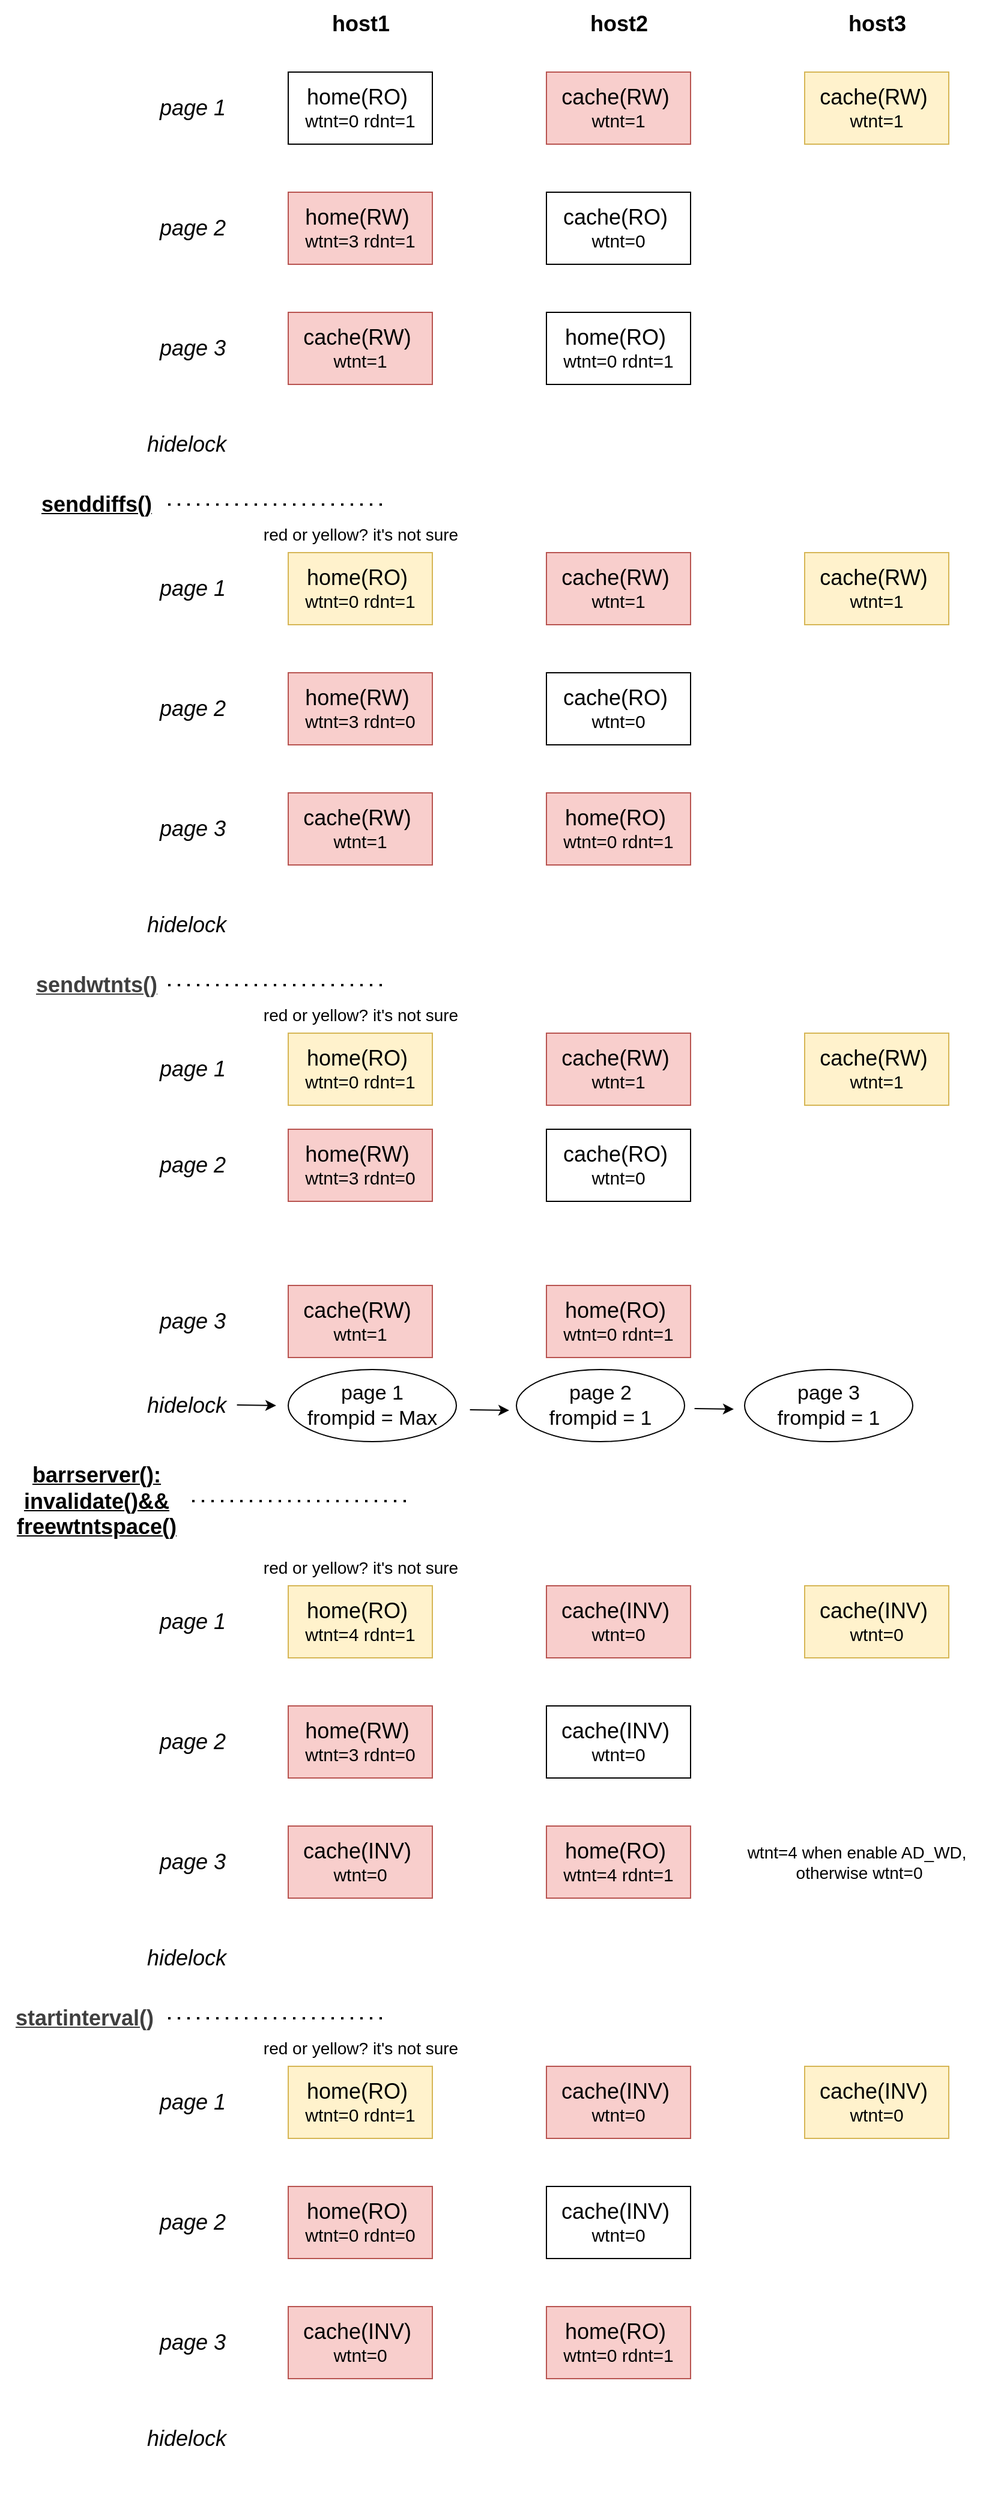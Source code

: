 <mxfile version="26.1.1">
  <diagram id="SXpoONtn-O-yAB3juRxI" name="第 1 页">
    <mxGraphModel dx="2632" dy="1478" grid="1" gridSize="10" guides="1" tooltips="1" connect="1" arrows="1" fold="1" page="1" pageScale="1" pageWidth="850" pageHeight="1100" math="0" shadow="0">
      <root>
        <mxCell id="0" />
        <mxCell id="1" parent="0" />
        <mxCell id="16" value="&lt;font style=&quot;font-size: 18px;&quot;&gt;&lt;b&gt;&lt;u&gt;senddiffs()&lt;/u&gt;&lt;/b&gt;&lt;/font&gt;" style="text;html=1;align=center;verticalAlign=middle;resizable=0;points=[];autosize=1;strokeColor=none;fillColor=none;" parent="1" vertex="1">
          <mxGeometry x="30" y="480" width="120" height="40" as="geometry" />
        </mxCell>
        <mxCell id="33" value="" style="group" parent="1" vertex="1" connectable="0">
          <mxGeometry x="120" y="80" width="680" height="390" as="geometry" />
        </mxCell>
        <mxCell id="15" value="" style="group" parent="33" vertex="1" connectable="0">
          <mxGeometry x="10" width="670" height="320" as="geometry" />
        </mxCell>
        <mxCell id="4" value="&lt;font style=&quot;font-size: 18px;&quot;&gt;&lt;b&gt;host1&lt;/b&gt;&lt;/font&gt;" style="text;html=1;align=center;verticalAlign=middle;resizable=0;points=[];autosize=1;strokeColor=none;fillColor=none;" parent="15" vertex="1">
          <mxGeometry x="145" width="70" height="40" as="geometry" />
        </mxCell>
        <mxCell id="7" value="&lt;font style=&quot;font-size: 18px;&quot;&gt;&lt;b&gt;host2&lt;/b&gt;&lt;/font&gt;&lt;span style=&quot;font-family: monospace; font-size: 0px; text-align: start;&quot;&gt;%3CmxGraphModel%3E%3Croot%3E%3CmxCell%20id%3D%220%22%2F%3E%3CmxCell%20id%3D%221%22%20parent%3D%220%22%2F%3E%3CmxCell%20id%3D%222%22%20value%3D%22%26lt%3Bfont%20style%3D%26quot%3Bfont-size%3A%2018px%3B%26quot%3B%26gt%3B%26lt%3Bb%26gt%3Bhost1%26lt%3B%2Fb%26gt%3B%26lt%3B%2Ffont%26gt%3B%22%20style%3D%22text%3Bhtml%3D1%3Balign%3Dcenter%3BverticalAlign%3Dmiddle%3Bresizable%3D0%3Bpoints%3D%5B%5D%3Bautosize%3D1%3BstrokeColor%3Dnone%3BfillColor%3Dnone%3B%22%20vertex%3D%221%22%20parent%3D%221%22%3E%3CmxGeometry%20x%3D%22175%22%20y%3D%2290%22%20width%3D%2270%22%20height%3D%2240%22%20as%3D%22geometry%22%2F%3E%3C%2FmxCell%3E%3C%2Froot%3E%3C%2FmxGraphModel%3E&lt;/span&gt;" style="text;html=1;align=center;verticalAlign=middle;resizable=0;points=[];autosize=1;strokeColor=none;fillColor=none;" parent="15" vertex="1">
          <mxGeometry x="360" width="70" height="40" as="geometry" />
        </mxCell>
        <mxCell id="8" value="&lt;font style=&quot;font-size: 18px;&quot;&gt;&lt;b&gt;host3&lt;/b&gt;&lt;/font&gt;" style="text;html=1;align=center;verticalAlign=middle;resizable=0;points=[];autosize=1;strokeColor=none;fillColor=none;" parent="15" vertex="1">
          <mxGeometry x="575" width="70" height="40" as="geometry" />
        </mxCell>
        <mxCell id="32" value="" style="group" parent="15" vertex="1" connectable="0">
          <mxGeometry y="60" width="670" height="260" as="geometry" />
        </mxCell>
        <mxCell id="2" value="&lt;font style=&quot;font-size: 18px;&quot;&gt;home(RO)&amp;nbsp;&lt;/font&gt;&lt;div&gt;&lt;font style=&quot;font-size: 15px;&quot;&gt;wtnt=0 rdnt=1&lt;/font&gt;&lt;/div&gt;" style="rounded=0;whiteSpace=wrap;html=1;" parent="32" vertex="1">
          <mxGeometry x="120" width="120" height="60" as="geometry" />
        </mxCell>
        <mxCell id="3" value="&lt;font style=&quot;font-size: 18px;&quot;&gt;&lt;i&gt;page 1&lt;/i&gt;&lt;/font&gt;" style="text;html=1;align=center;verticalAlign=middle;resizable=0;points=[];autosize=1;strokeColor=none;fillColor=none;" parent="32" vertex="1">
          <mxGeometry y="10" width="80" height="40" as="geometry" />
        </mxCell>
        <mxCell id="5" value="&lt;font style=&quot;font-size: 18px;&quot;&gt;cache(RW)&amp;nbsp;&lt;/font&gt;&lt;div&gt;&lt;font style=&quot;font-size: 15px;&quot;&gt;wtnt=1&lt;/font&gt;&lt;/div&gt;" style="rounded=0;whiteSpace=wrap;html=1;fillColor=#f8cecc;strokeColor=#b85450;" parent="32" vertex="1">
          <mxGeometry x="335" width="120" height="60" as="geometry" />
        </mxCell>
        <mxCell id="6" value="&lt;font style=&quot;font-size: 18px;&quot;&gt;cache(RW)&amp;nbsp;&lt;/font&gt;&lt;div&gt;&lt;font style=&quot;font-size: 15px;&quot;&gt;wtnt=1&lt;/font&gt;&lt;/div&gt;" style="rounded=0;whiteSpace=wrap;html=1;fillColor=#fff2cc;strokeColor=#d6b656;" parent="32" vertex="1">
          <mxGeometry x="550" width="120" height="60" as="geometry" />
        </mxCell>
        <mxCell id="9" value="&lt;font style=&quot;font-size: 18px;&quot;&gt;home(RW)&amp;nbsp;&lt;/font&gt;&lt;div&gt;&lt;font style=&quot;font-size: 15px;&quot;&gt;wtnt=3 rdnt=1&lt;/font&gt;&lt;/div&gt;" style="rounded=0;whiteSpace=wrap;html=1;fillColor=#f8cecc;strokeColor=#b85450;" parent="32" vertex="1">
          <mxGeometry x="120" y="100" width="120" height="60" as="geometry" />
        </mxCell>
        <mxCell id="10" value="&lt;font style=&quot;font-size: 18px;&quot;&gt;&lt;i&gt;page 2&lt;/i&gt;&lt;/font&gt;" style="text;html=1;align=center;verticalAlign=middle;resizable=0;points=[];autosize=1;strokeColor=none;fillColor=none;" parent="32" vertex="1">
          <mxGeometry y="110" width="80" height="40" as="geometry" />
        </mxCell>
        <mxCell id="11" value="&lt;font style=&quot;font-size: 18px;&quot;&gt;cache(RO)&amp;nbsp;&lt;/font&gt;&lt;div&gt;&lt;font style=&quot;font-size: 15px;&quot;&gt;wtnt=0&lt;/font&gt;&lt;/div&gt;" style="rounded=0;whiteSpace=wrap;html=1;" parent="32" vertex="1">
          <mxGeometry x="335" y="100" width="120" height="60" as="geometry" />
        </mxCell>
        <mxCell id="12" value="&lt;font style=&quot;font-size: 18px;&quot;&gt;home(RO)&amp;nbsp;&lt;/font&gt;&lt;div&gt;&lt;font style=&quot;font-size: 15px;&quot;&gt;wtnt=0 rdnt=1&lt;/font&gt;&lt;/div&gt;" style="rounded=0;whiteSpace=wrap;html=1;" parent="32" vertex="1">
          <mxGeometry x="335" y="200" width="120" height="60" as="geometry" />
        </mxCell>
        <mxCell id="13" value="&lt;font style=&quot;font-size: 18px;&quot;&gt;&lt;i&gt;page 3&lt;/i&gt;&lt;/font&gt;" style="text;html=1;align=center;verticalAlign=middle;resizable=0;points=[];autosize=1;strokeColor=none;fillColor=none;" parent="32" vertex="1">
          <mxGeometry y="210" width="80" height="40" as="geometry" />
        </mxCell>
        <mxCell id="14" value="&lt;font style=&quot;font-size: 18px;&quot;&gt;cache(RW)&amp;nbsp;&lt;/font&gt;&lt;div&gt;&lt;font style=&quot;font-size: 15px;&quot;&gt;wtnt=1&lt;/font&gt;&lt;/div&gt;" style="rounded=0;whiteSpace=wrap;html=1;fillColor=#f8cecc;strokeColor=#b85450;" parent="32" vertex="1">
          <mxGeometry x="120" y="200" width="120" height="60" as="geometry" />
        </mxCell>
        <mxCell id="31" value="&lt;font style=&quot;font-size: 18px;&quot;&gt;&lt;i&gt;hidelock&lt;/i&gt;&lt;/font&gt;" style="text;html=1;align=center;verticalAlign=middle;resizable=0;points=[];autosize=1;strokeColor=none;fillColor=none;" parent="33" vertex="1">
          <mxGeometry y="350" width="90" height="40" as="geometry" />
        </mxCell>
        <mxCell id="pj5GS2XVRTdCzJJkZEOm-188" value="" style="endArrow=none;dashed=1;html=1;dashPattern=1 3;strokeWidth=2;rounded=0;" edge="1" parent="33">
          <mxGeometry width="50" height="50" relative="1" as="geometry">
            <mxPoint x="30" y="420" as="sourcePoint" />
            <mxPoint x="210" y="420" as="targetPoint" />
          </mxGeometry>
        </mxCell>
        <mxCell id="34" value="" style="group;" parent="1" vertex="1" connectable="0">
          <mxGeometry x="120" y="480" width="680" height="390" as="geometry" />
        </mxCell>
        <mxCell id="35" value="" style="group" parent="34" vertex="1" connectable="0">
          <mxGeometry x="10" width="670" height="320" as="geometry" />
        </mxCell>
        <mxCell id="39" value="" style="group" parent="35" vertex="1" connectable="0">
          <mxGeometry y="60" width="670" height="260" as="geometry" />
        </mxCell>
        <mxCell id="40" value="&lt;font style=&quot;font-size: 18px;&quot;&gt;home(RO)&amp;nbsp;&lt;/font&gt;&lt;div&gt;&lt;font style=&quot;font-size: 15px;&quot;&gt;wtnt=0 rdnt=1&lt;/font&gt;&lt;/div&gt;" style="rounded=0;whiteSpace=wrap;html=1;fillColor=#fff2cc;strokeColor=#d6b656;" parent="39" vertex="1">
          <mxGeometry x="120" width="120" height="60" as="geometry" />
        </mxCell>
        <mxCell id="41" value="&lt;font style=&quot;font-size: 18px;&quot;&gt;&lt;i&gt;page 1&lt;/i&gt;&lt;/font&gt;" style="text;html=1;align=center;verticalAlign=middle;resizable=0;points=[];autosize=1;strokeColor=none;fillColor=none;" parent="39" vertex="1">
          <mxGeometry y="10" width="80" height="40" as="geometry" />
        </mxCell>
        <mxCell id="42" value="&lt;font style=&quot;font-size: 18px;&quot;&gt;cache(RW)&amp;nbsp;&lt;/font&gt;&lt;div&gt;&lt;font style=&quot;font-size: 15px;&quot;&gt;wtnt=1&lt;/font&gt;&lt;/div&gt;" style="rounded=0;whiteSpace=wrap;html=1;fillColor=#f8cecc;strokeColor=#b85450;" parent="39" vertex="1">
          <mxGeometry x="335" width="120" height="60" as="geometry" />
        </mxCell>
        <mxCell id="43" value="&lt;font style=&quot;font-size: 18px;&quot;&gt;cache(RW)&amp;nbsp;&lt;/font&gt;&lt;div&gt;&lt;font style=&quot;font-size: 15px;&quot;&gt;wtnt=1&lt;/font&gt;&lt;/div&gt;" style="rounded=0;whiteSpace=wrap;html=1;fillColor=#fff2cc;strokeColor=#d6b656;" parent="39" vertex="1">
          <mxGeometry x="550" width="120" height="60" as="geometry" />
        </mxCell>
        <mxCell id="44" value="&lt;font style=&quot;font-size: 18px;&quot;&gt;home(RW)&amp;nbsp;&lt;/font&gt;&lt;div&gt;&lt;font style=&quot;font-size: 15px;&quot;&gt;wtnt=3 rdnt=0&lt;/font&gt;&lt;/div&gt;" style="rounded=0;whiteSpace=wrap;html=1;fillColor=#f8cecc;strokeColor=#b85450;" parent="39" vertex="1">
          <mxGeometry x="120" y="100" width="120" height="60" as="geometry" />
        </mxCell>
        <mxCell id="45" value="&lt;font style=&quot;font-size: 18px;&quot;&gt;&lt;i&gt;page 2&lt;/i&gt;&lt;/font&gt;" style="text;html=1;align=center;verticalAlign=middle;resizable=0;points=[];autosize=1;strokeColor=none;fillColor=none;" parent="39" vertex="1">
          <mxGeometry y="110" width="80" height="40" as="geometry" />
        </mxCell>
        <mxCell id="46" value="&lt;font style=&quot;font-size: 18px;&quot;&gt;cache(RO)&amp;nbsp;&lt;/font&gt;&lt;div&gt;&lt;font style=&quot;font-size: 15px;&quot;&gt;wtnt=0&lt;/font&gt;&lt;/div&gt;" style="rounded=0;whiteSpace=wrap;html=1;" parent="39" vertex="1">
          <mxGeometry x="335" y="100" width="120" height="60" as="geometry" />
        </mxCell>
        <mxCell id="47" value="&lt;font style=&quot;font-size: 18px;&quot;&gt;home(RO)&amp;nbsp;&lt;/font&gt;&lt;div&gt;&lt;font style=&quot;font-size: 15px;&quot;&gt;wtnt=0 rdnt=1&lt;/font&gt;&lt;/div&gt;" style="rounded=0;whiteSpace=wrap;html=1;fillColor=#f8cecc;strokeColor=#b85450;" parent="39" vertex="1">
          <mxGeometry x="335" y="200" width="120" height="60" as="geometry" />
        </mxCell>
        <mxCell id="48" value="&lt;font style=&quot;font-size: 18px;&quot;&gt;&lt;i&gt;page 3&lt;/i&gt;&lt;/font&gt;" style="text;html=1;align=center;verticalAlign=middle;resizable=0;points=[];autosize=1;strokeColor=none;fillColor=none;" parent="39" vertex="1">
          <mxGeometry y="210" width="80" height="40" as="geometry" />
        </mxCell>
        <mxCell id="49" value="&lt;font style=&quot;font-size: 18px;&quot;&gt;cache(RW)&amp;nbsp;&lt;/font&gt;&lt;div&gt;&lt;font style=&quot;font-size: 15px;&quot;&gt;wtnt=1&lt;/font&gt;&lt;/div&gt;" style="rounded=0;whiteSpace=wrap;html=1;fillColor=#f8cecc;strokeColor=#b85450;" parent="39" vertex="1">
          <mxGeometry x="120" y="200" width="120" height="60" as="geometry" />
        </mxCell>
        <mxCell id="51" value="&lt;font style=&quot;font-size: 14px;&quot;&gt;red or yellow? it&#39;s not sure&lt;/font&gt;" style="text;html=1;align=center;verticalAlign=middle;resizable=0;points=[];autosize=1;strokeColor=none;fillColor=none;" parent="35" vertex="1">
          <mxGeometry x="85" y="30" width="190" height="30" as="geometry" />
        </mxCell>
        <mxCell id="50" value="&lt;font style=&quot;font-size: 18px;&quot;&gt;&lt;i&gt;hidelock&lt;/i&gt;&lt;/font&gt;" style="text;html=1;align=center;verticalAlign=middle;resizable=0;points=[];autosize=1;strokeColor=none;fillColor=none;" parent="34" vertex="1">
          <mxGeometry y="350" width="90" height="40" as="geometry" />
        </mxCell>
        <mxCell id="52" value="&lt;b style=&quot;color: rgb(63, 63, 63); scrollbar-color: light-dark(#e2e2e2, #4b4b4b)&lt;br/&gt;&#x9;&#x9;&#x9;&#x9;&#x9;light-dark(#fbfbfb, var(--dark-panel-color)); font-size: 18px;&quot;&gt;&lt;u style=&quot;scrollbar-color: light-dark(#e2e2e2, #4b4b4b)&lt;br/&gt;&#x9;&#x9;&#x9;&#x9;&#x9;light-dark(#fbfbfb, var(--dark-panel-color));&quot;&gt;sendwtnts()&lt;/u&gt;&lt;/b&gt;" style="text;html=1;align=center;verticalAlign=middle;resizable=0;points=[];autosize=1;strokeColor=none;fillColor=none;" parent="1" vertex="1">
          <mxGeometry x="30" y="880" width="120" height="40" as="geometry" />
        </mxCell>
        <mxCell id="111" value="" style="group" parent="1" vertex="1" connectable="0">
          <mxGeometry x="120" y="880" width="680" height="410" as="geometry" />
        </mxCell>
        <mxCell id="53" value="" style="group;" parent="111" vertex="1" connectable="0">
          <mxGeometry width="680" height="410" as="geometry" />
        </mxCell>
        <mxCell id="54" value="" style="group" parent="53" vertex="1" connectable="0">
          <mxGeometry x="10" width="670" height="320" as="geometry" />
        </mxCell>
        <mxCell id="58" value="" style="group" parent="54" vertex="1" connectable="0">
          <mxGeometry y="60" width="670" height="260" as="geometry" />
        </mxCell>
        <mxCell id="59" value="&lt;font style=&quot;font-size: 18px;&quot;&gt;home(RO)&amp;nbsp;&lt;/font&gt;&lt;div&gt;&lt;font style=&quot;font-size: 15px;&quot;&gt;wtnt=0 rdnt=1&lt;/font&gt;&lt;/div&gt;" style="rounded=0;whiteSpace=wrap;html=1;fillColor=#fff2cc;strokeColor=#d6b656;" parent="58" vertex="1">
          <mxGeometry x="120" width="120" height="60" as="geometry" />
        </mxCell>
        <mxCell id="60" value="&lt;font style=&quot;font-size: 18px;&quot;&gt;&lt;i&gt;page 1&lt;/i&gt;&lt;/font&gt;" style="text;html=1;align=center;verticalAlign=middle;resizable=0;points=[];autosize=1;strokeColor=none;fillColor=none;" parent="58" vertex="1">
          <mxGeometry y="10" width="80" height="40" as="geometry" />
        </mxCell>
        <mxCell id="61" value="&lt;font style=&quot;font-size: 18px;&quot;&gt;cache(RW)&amp;nbsp;&lt;/font&gt;&lt;div&gt;&lt;font style=&quot;font-size: 15px;&quot;&gt;wtnt=1&lt;/font&gt;&lt;/div&gt;" style="rounded=0;whiteSpace=wrap;html=1;fillColor=#f8cecc;strokeColor=#b85450;" parent="58" vertex="1">
          <mxGeometry x="335" width="120" height="60" as="geometry" />
        </mxCell>
        <mxCell id="62" value="&lt;font style=&quot;font-size: 18px;&quot;&gt;cache(RW)&amp;nbsp;&lt;/font&gt;&lt;div&gt;&lt;font style=&quot;font-size: 15px;&quot;&gt;wtnt=1&lt;/font&gt;&lt;/div&gt;" style="rounded=0;whiteSpace=wrap;html=1;fillColor=#fff2cc;strokeColor=#d6b656;" parent="58" vertex="1">
          <mxGeometry x="550" width="120" height="60" as="geometry" />
        </mxCell>
        <mxCell id="63" value="&lt;font style=&quot;font-size: 18px;&quot;&gt;home(RW)&amp;nbsp;&lt;/font&gt;&lt;div&gt;&lt;font style=&quot;font-size: 15px;&quot;&gt;wtnt=3 rdnt=0&lt;/font&gt;&lt;/div&gt;" style="rounded=0;whiteSpace=wrap;html=1;fillColor=#f8cecc;strokeColor=#b85450;" parent="58" vertex="1">
          <mxGeometry x="120" y="80" width="120" height="60" as="geometry" />
        </mxCell>
        <mxCell id="64" value="&lt;font style=&quot;font-size: 18px;&quot;&gt;&lt;i&gt;page 2&lt;/i&gt;&lt;/font&gt;" style="text;html=1;align=center;verticalAlign=middle;resizable=0;points=[];autosize=1;strokeColor=none;fillColor=none;" parent="58" vertex="1">
          <mxGeometry y="90" width="80" height="40" as="geometry" />
        </mxCell>
        <mxCell id="65" value="&lt;font style=&quot;font-size: 18px;&quot;&gt;cache(RO)&amp;nbsp;&lt;/font&gt;&lt;div&gt;&lt;font style=&quot;font-size: 15px;&quot;&gt;wtnt=0&lt;/font&gt;&lt;/div&gt;" style="rounded=0;whiteSpace=wrap;html=1;" parent="58" vertex="1">
          <mxGeometry x="335" y="80" width="120" height="60" as="geometry" />
        </mxCell>
        <mxCell id="66" value="&lt;font style=&quot;font-size: 18px;&quot;&gt;home(RO)&amp;nbsp;&lt;/font&gt;&lt;div&gt;&lt;font style=&quot;font-size: 15px;&quot;&gt;wtnt=0 rdnt=1&lt;/font&gt;&lt;/div&gt;" style="rounded=0;whiteSpace=wrap;html=1;fillColor=#f8cecc;strokeColor=#b85450;" parent="58" vertex="1">
          <mxGeometry x="335" y="210" width="120" height="60" as="geometry" />
        </mxCell>
        <mxCell id="67" value="&lt;font style=&quot;font-size: 18px;&quot;&gt;&lt;i&gt;page 3&lt;/i&gt;&lt;/font&gt;" style="text;html=1;align=center;verticalAlign=middle;resizable=0;points=[];autosize=1;strokeColor=none;fillColor=none;" parent="58" vertex="1">
          <mxGeometry y="220" width="80" height="40" as="geometry" />
        </mxCell>
        <mxCell id="68" value="&lt;font style=&quot;font-size: 18px;&quot;&gt;cache(RW)&amp;nbsp;&lt;/font&gt;&lt;div&gt;&lt;font style=&quot;font-size: 15px;&quot;&gt;wtnt=1&lt;/font&gt;&lt;/div&gt;" style="rounded=0;whiteSpace=wrap;html=1;fillColor=#f8cecc;strokeColor=#b85450;" parent="58" vertex="1">
          <mxGeometry x="120" y="210" width="120" height="60" as="geometry" />
        </mxCell>
        <mxCell id="69" value="&lt;font style=&quot;font-size: 14px;&quot;&gt;red or yellow? it&#39;s not sure&lt;/font&gt;" style="text;html=1;align=center;verticalAlign=middle;resizable=0;points=[];autosize=1;strokeColor=none;fillColor=none;" parent="54" vertex="1">
          <mxGeometry x="85" y="30" width="190" height="30" as="geometry" />
        </mxCell>
        <mxCell id="pj5GS2XVRTdCzJJkZEOm-189" value="" style="endArrow=none;dashed=1;html=1;dashPattern=1 3;strokeWidth=2;rounded=0;" edge="1" parent="54">
          <mxGeometry width="50" height="50" relative="1" as="geometry">
            <mxPoint x="20" y="20" as="sourcePoint" />
            <mxPoint x="200" y="20" as="targetPoint" />
          </mxGeometry>
        </mxCell>
        <mxCell id="70" value="&lt;font style=&quot;font-size: 18px;&quot;&gt;&lt;i&gt;hidelock&lt;/i&gt;&lt;/font&gt;" style="text;html=1;align=center;verticalAlign=middle;resizable=0;points=[];autosize=1;strokeColor=none;fillColor=none;" parent="53" vertex="1">
          <mxGeometry y="350" width="90" height="40" as="geometry" />
        </mxCell>
        <mxCell id="71" value="" style="endArrow=classic;html=1;exitX=0.97;exitY=0.6;exitDx=0;exitDy=0;exitPerimeter=0;" parent="53" edge="1">
          <mxGeometry width="50" height="50" relative="1" as="geometry">
            <mxPoint x="87.3" y="369.5" as="sourcePoint" />
            <mxPoint x="120" y="370" as="targetPoint" />
          </mxGeometry>
        </mxCell>
        <mxCell id="78" value="&lt;font style=&quot;font-size: 17px;&quot;&gt;page 1&lt;/font&gt;&lt;div&gt;&lt;font style=&quot;font-size: 17px;&quot;&gt;frompid = Max&lt;/font&gt;&lt;/div&gt;" style="ellipse;whiteSpace=wrap;html=1;" parent="53" vertex="1">
          <mxGeometry x="130" y="340" width="140" height="60" as="geometry" />
        </mxCell>
        <mxCell id="79" value="&lt;font style=&quot;font-size: 17px;&quot;&gt;page 2&lt;/font&gt;&lt;div&gt;&lt;font style=&quot;font-size: 17px;&quot;&gt;frompid = 1&lt;/font&gt;&lt;/div&gt;" style="ellipse;whiteSpace=wrap;html=1;" parent="53" vertex="1">
          <mxGeometry x="320" y="340" width="140" height="60" as="geometry" />
        </mxCell>
        <mxCell id="80" value="&lt;font style=&quot;font-size: 17px;&quot;&gt;page 3&lt;/font&gt;&lt;div&gt;&lt;font style=&quot;font-size: 17px;&quot;&gt;frompid = 1&lt;/font&gt;&lt;/div&gt;" style="ellipse;whiteSpace=wrap;html=1;" parent="53" vertex="1">
          <mxGeometry x="510" y="340" width="140" height="60" as="geometry" />
        </mxCell>
        <mxCell id="87" value="" style="endArrow=classic;html=1;exitX=0.97;exitY=0.6;exitDx=0;exitDy=0;exitPerimeter=0;" parent="111" edge="1">
          <mxGeometry width="50" height="50" relative="1" as="geometry">
            <mxPoint x="281.3" y="373.5" as="sourcePoint" />
            <mxPoint x="314" y="374" as="targetPoint" />
          </mxGeometry>
        </mxCell>
        <mxCell id="88" value="" style="endArrow=classic;html=1;exitX=0.97;exitY=0.6;exitDx=0;exitDy=0;exitPerimeter=0;" parent="111" edge="1">
          <mxGeometry width="50" height="50" relative="1" as="geometry">
            <mxPoint x="468.3" y="372.5" as="sourcePoint" />
            <mxPoint x="501" y="373" as="targetPoint" />
          </mxGeometry>
        </mxCell>
        <mxCell id="137" value="" style="group" parent="1" vertex="1" connectable="0">
          <mxGeometry x="120" y="1340" width="710" height="820" as="geometry" />
        </mxCell>
        <mxCell id="138" value="" style="group;" parent="137" vertex="1" connectable="0">
          <mxGeometry width="710" height="820" as="geometry" />
        </mxCell>
        <mxCell id="139" value="" style="group" parent="138" vertex="1" connectable="0">
          <mxGeometry x="10" width="700" height="320" as="geometry" />
        </mxCell>
        <mxCell id="143" value="" style="group" parent="139" vertex="1" connectable="0">
          <mxGeometry y="60" width="700" height="260" as="geometry" />
        </mxCell>
        <mxCell id="144" value="&lt;font style=&quot;font-size: 18px;&quot;&gt;home(RO)&amp;nbsp;&lt;/font&gt;&lt;div&gt;&lt;font style=&quot;font-size: 15px;&quot;&gt;wtnt=4 rdnt=1&lt;/font&gt;&lt;/div&gt;" style="rounded=0;whiteSpace=wrap;html=1;fillColor=#fff2cc;strokeColor=#d6b656;" parent="143" vertex="1">
          <mxGeometry x="120" width="120" height="60" as="geometry" />
        </mxCell>
        <mxCell id="145" value="&lt;font style=&quot;font-size: 18px;&quot;&gt;&lt;i&gt;page 1&lt;/i&gt;&lt;/font&gt;" style="text;html=1;align=center;verticalAlign=middle;resizable=0;points=[];autosize=1;strokeColor=none;fillColor=none;" parent="143" vertex="1">
          <mxGeometry y="10" width="80" height="40" as="geometry" />
        </mxCell>
        <mxCell id="146" value="&lt;font style=&quot;font-size: 18px;&quot;&gt;cache(INV)&amp;nbsp;&lt;/font&gt;&lt;div&gt;&lt;font style=&quot;font-size: 15px;&quot;&gt;wtnt=0&lt;/font&gt;&lt;/div&gt;" style="rounded=0;whiteSpace=wrap;html=1;fillColor=#f8cecc;strokeColor=#b85450;" parent="143" vertex="1">
          <mxGeometry x="335" width="120" height="60" as="geometry" />
        </mxCell>
        <mxCell id="147" value="&lt;font style=&quot;font-size: 18px;&quot;&gt;cache(INV)&amp;nbsp;&lt;/font&gt;&lt;div&gt;&lt;font style=&quot;font-size: 15px;&quot;&gt;wtnt=0&lt;/font&gt;&lt;/div&gt;" style="rounded=0;whiteSpace=wrap;html=1;fillColor=#fff2cc;strokeColor=#d6b656;" parent="143" vertex="1">
          <mxGeometry x="550" width="120" height="60" as="geometry" />
        </mxCell>
        <mxCell id="148" value="&lt;font style=&quot;font-size: 18px;&quot;&gt;home(RW)&amp;nbsp;&lt;/font&gt;&lt;div&gt;&lt;font style=&quot;font-size: 15px;&quot;&gt;wtnt=3 rdnt=0&lt;/font&gt;&lt;/div&gt;" style="rounded=0;whiteSpace=wrap;html=1;fillColor=#f8cecc;strokeColor=#b85450;" parent="143" vertex="1">
          <mxGeometry x="120" y="100" width="120" height="60" as="geometry" />
        </mxCell>
        <mxCell id="149" value="&lt;font style=&quot;font-size: 18px;&quot;&gt;&lt;i&gt;page 2&lt;/i&gt;&lt;/font&gt;" style="text;html=1;align=center;verticalAlign=middle;resizable=0;points=[];autosize=1;strokeColor=none;fillColor=none;" parent="143" vertex="1">
          <mxGeometry y="110" width="80" height="40" as="geometry" />
        </mxCell>
        <mxCell id="150" value="&lt;font style=&quot;font-size: 18px;&quot;&gt;cache(INV)&amp;nbsp;&lt;/font&gt;&lt;div&gt;&lt;font style=&quot;font-size: 15px;&quot;&gt;wtnt=0&lt;/font&gt;&lt;/div&gt;" style="rounded=0;whiteSpace=wrap;html=1;" parent="143" vertex="1">
          <mxGeometry x="335" y="100" width="120" height="60" as="geometry" />
        </mxCell>
        <mxCell id="151" value="&lt;font style=&quot;font-size: 18px;&quot;&gt;home(RO)&amp;nbsp;&lt;/font&gt;&lt;div&gt;&lt;font style=&quot;font-size: 15px;&quot;&gt;wtnt=4 rdnt=1&lt;/font&gt;&lt;/div&gt;" style="rounded=0;whiteSpace=wrap;html=1;fillColor=#f8cecc;strokeColor=#b85450;" parent="143" vertex="1">
          <mxGeometry x="335" y="200" width="120" height="60" as="geometry" />
        </mxCell>
        <mxCell id="152" value="&lt;font style=&quot;font-size: 18px;&quot;&gt;&lt;i&gt;page 3&lt;/i&gt;&lt;/font&gt;" style="text;html=1;align=center;verticalAlign=middle;resizable=0;points=[];autosize=1;strokeColor=none;fillColor=none;" parent="143" vertex="1">
          <mxGeometry y="210" width="80" height="40" as="geometry" />
        </mxCell>
        <mxCell id="153" value="&lt;font style=&quot;font-size: 18px;&quot;&gt;cache(INV)&amp;nbsp;&lt;/font&gt;&lt;div&gt;&lt;font style=&quot;font-size: 15px;&quot;&gt;wtnt=0&lt;/font&gt;&lt;/div&gt;" style="rounded=0;whiteSpace=wrap;html=1;fillColor=#f8cecc;strokeColor=#b85450;" parent="143" vertex="1">
          <mxGeometry x="120" y="200" width="120" height="60" as="geometry" />
        </mxCell>
        <mxCell id="165" value="&lt;font style=&quot;font-size: 14px;&quot;&gt;wtnt=4 when enable AD_WD,&amp;nbsp;&lt;/font&gt;&lt;div&gt;&lt;font style=&quot;font-size: 14px;&quot;&gt;otherwise wtnt=0&lt;/font&gt;&lt;/div&gt;" style="text;html=1;align=center;verticalAlign=middle;resizable=0;points=[];autosize=1;strokeColor=none;fillColor=none;" parent="143" vertex="1">
          <mxGeometry x="490" y="205" width="210" height="50" as="geometry" />
        </mxCell>
        <mxCell id="154" value="&lt;font style=&quot;font-size: 14px;&quot;&gt;red or yellow? it&#39;s not sure&lt;/font&gt;" style="text;html=1;align=center;verticalAlign=middle;resizable=0;points=[];autosize=1;strokeColor=none;fillColor=none;" parent="139" vertex="1">
          <mxGeometry x="85" y="30" width="190" height="30" as="geometry" />
        </mxCell>
        <mxCell id="155" value="&lt;font style=&quot;font-size: 18px;&quot;&gt;&lt;i&gt;hidelock&lt;/i&gt;&lt;/font&gt;" style="text;html=1;align=center;verticalAlign=middle;resizable=0;points=[];autosize=1;strokeColor=none;fillColor=none;" parent="138" vertex="1">
          <mxGeometry y="350" width="90" height="40" as="geometry" />
        </mxCell>
        <mxCell id="168" value="" style="group;" parent="138" vertex="1" connectable="0">
          <mxGeometry y="400" width="710" height="410" as="geometry" />
        </mxCell>
        <mxCell id="169" value="" style="group" parent="168" vertex="1" connectable="0">
          <mxGeometry x="10" width="700" height="320" as="geometry" />
        </mxCell>
        <mxCell id="173" value="" style="group" parent="169" vertex="1" connectable="0">
          <mxGeometry y="60" width="700" height="260" as="geometry" />
        </mxCell>
        <mxCell id="174" value="&lt;font style=&quot;font-size: 18px;&quot;&gt;home(RO)&amp;nbsp;&lt;/font&gt;&lt;div&gt;&lt;font style=&quot;font-size: 15px;&quot;&gt;wtnt=0 rdnt=1&lt;/font&gt;&lt;/div&gt;" style="rounded=0;whiteSpace=wrap;html=1;fillColor=#fff2cc;strokeColor=#d6b656;" parent="173" vertex="1">
          <mxGeometry x="120" width="120" height="60" as="geometry" />
        </mxCell>
        <mxCell id="175" value="&lt;font style=&quot;font-size: 18px;&quot;&gt;&lt;i&gt;page 1&lt;/i&gt;&lt;/font&gt;" style="text;html=1;align=center;verticalAlign=middle;resizable=0;points=[];autosize=1;strokeColor=none;fillColor=none;" parent="173" vertex="1">
          <mxGeometry y="10" width="80" height="40" as="geometry" />
        </mxCell>
        <mxCell id="176" value="&lt;font style=&quot;font-size: 18px;&quot;&gt;cache(INV)&amp;nbsp;&lt;/font&gt;&lt;div&gt;&lt;font style=&quot;font-size: 15px;&quot;&gt;wtnt=0&lt;/font&gt;&lt;/div&gt;" style="rounded=0;whiteSpace=wrap;html=1;fillColor=#f8cecc;strokeColor=#b85450;" parent="173" vertex="1">
          <mxGeometry x="335" width="120" height="60" as="geometry" />
        </mxCell>
        <mxCell id="177" value="&lt;font style=&quot;font-size: 18px;&quot;&gt;cache(INV)&amp;nbsp;&lt;/font&gt;&lt;div&gt;&lt;font style=&quot;font-size: 15px;&quot;&gt;wtnt=0&lt;/font&gt;&lt;/div&gt;" style="rounded=0;whiteSpace=wrap;html=1;fillColor=#fff2cc;strokeColor=#d6b656;" parent="173" vertex="1">
          <mxGeometry x="550" width="120" height="60" as="geometry" />
        </mxCell>
        <mxCell id="178" value="&lt;font style=&quot;font-size: 18px;&quot;&gt;home(RO)&amp;nbsp;&lt;/font&gt;&lt;div&gt;&lt;font style=&quot;font-size: 15px;&quot;&gt;wtnt=0 rdnt=0&lt;/font&gt;&lt;/div&gt;" style="rounded=0;whiteSpace=wrap;html=1;fillColor=#f8cecc;strokeColor=#b85450;" parent="173" vertex="1">
          <mxGeometry x="120" y="100" width="120" height="60" as="geometry" />
        </mxCell>
        <mxCell id="179" value="&lt;font style=&quot;font-size: 18px;&quot;&gt;&lt;i&gt;page 2&lt;/i&gt;&lt;/font&gt;" style="text;html=1;align=center;verticalAlign=middle;resizable=0;points=[];autosize=1;strokeColor=none;fillColor=none;" parent="173" vertex="1">
          <mxGeometry y="110" width="80" height="40" as="geometry" />
        </mxCell>
        <mxCell id="180" value="&lt;font style=&quot;font-size: 18px;&quot;&gt;cache(INV)&amp;nbsp;&lt;/font&gt;&lt;div&gt;&lt;font style=&quot;font-size: 15px;&quot;&gt;wtnt=0&lt;/font&gt;&lt;/div&gt;" style="rounded=0;whiteSpace=wrap;html=1;" parent="173" vertex="1">
          <mxGeometry x="335" y="100" width="120" height="60" as="geometry" />
        </mxCell>
        <mxCell id="181" value="&lt;font style=&quot;font-size: 18px;&quot;&gt;home(RO)&amp;nbsp;&lt;/font&gt;&lt;div&gt;&lt;font style=&quot;font-size: 15px;&quot;&gt;wtnt=0 rdnt=1&lt;/font&gt;&lt;/div&gt;" style="rounded=0;whiteSpace=wrap;html=1;fillColor=#f8cecc;strokeColor=#b85450;" parent="173" vertex="1">
          <mxGeometry x="335" y="200" width="120" height="60" as="geometry" />
        </mxCell>
        <mxCell id="182" value="&lt;font style=&quot;font-size: 18px;&quot;&gt;&lt;i&gt;page 3&lt;/i&gt;&lt;/font&gt;" style="text;html=1;align=center;verticalAlign=middle;resizable=0;points=[];autosize=1;strokeColor=none;fillColor=none;" parent="173" vertex="1">
          <mxGeometry y="210" width="80" height="40" as="geometry" />
        </mxCell>
        <mxCell id="183" value="&lt;font style=&quot;font-size: 18px;&quot;&gt;cache(INV)&amp;nbsp;&lt;/font&gt;&lt;div&gt;&lt;font style=&quot;font-size: 15px;&quot;&gt;wtnt=0&lt;/font&gt;&lt;/div&gt;" style="rounded=0;whiteSpace=wrap;html=1;fillColor=#f8cecc;strokeColor=#b85450;" parent="173" vertex="1">
          <mxGeometry x="120" y="200" width="120" height="60" as="geometry" />
        </mxCell>
        <mxCell id="185" value="&lt;font style=&quot;font-size: 14px;&quot;&gt;red or yellow? it&#39;s not sure&lt;/font&gt;" style="text;html=1;align=center;verticalAlign=middle;resizable=0;points=[];autosize=1;strokeColor=none;fillColor=none;" parent="169" vertex="1">
          <mxGeometry x="85" y="30" width="190" height="30" as="geometry" />
        </mxCell>
        <mxCell id="pj5GS2XVRTdCzJJkZEOm-191" value="" style="endArrow=none;dashed=1;html=1;dashPattern=1 3;strokeWidth=2;rounded=0;" edge="1" parent="169">
          <mxGeometry width="50" height="50" relative="1" as="geometry">
            <mxPoint x="20" y="20" as="sourcePoint" />
            <mxPoint x="200" y="20" as="targetPoint" />
          </mxGeometry>
        </mxCell>
        <mxCell id="186" value="&lt;font style=&quot;font-size: 18px;&quot;&gt;&lt;i&gt;hidelock&lt;/i&gt;&lt;/font&gt;" style="text;html=1;align=center;verticalAlign=middle;resizable=0;points=[];autosize=1;strokeColor=none;fillColor=none;" parent="168" vertex="1">
          <mxGeometry y="350" width="90" height="40" as="geometry" />
        </mxCell>
        <mxCell id="162" value="&lt;span style=&quot;font-size: 18px;&quot;&gt;&lt;b&gt;&lt;u&gt;barrserver():&lt;/u&gt;&lt;/b&gt;&lt;/span&gt;&lt;div&gt;&lt;span style=&quot;font-size: 18px;&quot;&gt;&lt;b&gt;&lt;u&gt;invalidate()&amp;amp;&amp;amp;&lt;/u&gt;&lt;/b&gt;&lt;/span&gt;&lt;/div&gt;&lt;div&gt;&lt;span style=&quot;font-size: 18px;&quot;&gt;&lt;b&gt;&lt;u&gt;freewtntspace()&lt;/u&gt;&lt;/b&gt;&lt;/span&gt;&lt;/div&gt;" style="text;html=1;align=center;verticalAlign=middle;resizable=0;points=[];autosize=1;strokeColor=none;fillColor=none;" parent="1" vertex="1">
          <mxGeometry x="10" y="1290" width="160" height="80" as="geometry" />
        </mxCell>
        <mxCell id="187" value="&lt;b style=&quot;color: rgb(63, 63, 63); scrollbar-color: light-dark(#e2e2e2, #4b4b4b)&lt;br/&gt;&#x9;&#x9;&#x9;&#x9;&#x9;light-dark(#fbfbfb, var(--dark-panel-color)); font-size: 18px;&quot;&gt;&lt;u style=&quot;scrollbar-color: light-dark(#e2e2e2, #4b4b4b)&lt;br/&gt;&#x9;&#x9;&#x9;&#x9;&#x9;light-dark(#fbfbfb, var(--dark-panel-color));&quot;&gt;startinterval()&lt;/u&gt;&lt;/b&gt;" style="text;html=1;align=center;verticalAlign=middle;resizable=0;points=[];autosize=1;strokeColor=none;fillColor=none;" parent="1" vertex="1">
          <mxGeometry x="10" y="1740" width="140" height="40" as="geometry" />
        </mxCell>
        <mxCell id="pj5GS2XVRTdCzJJkZEOm-190" value="" style="endArrow=none;dashed=1;html=1;dashPattern=1 3;strokeWidth=2;rounded=0;" edge="1" parent="1">
          <mxGeometry width="50" height="50" relative="1" as="geometry">
            <mxPoint x="170" y="1329.5" as="sourcePoint" />
            <mxPoint x="350" y="1329.5" as="targetPoint" />
          </mxGeometry>
        </mxCell>
      </root>
    </mxGraphModel>
  </diagram>
</mxfile>
